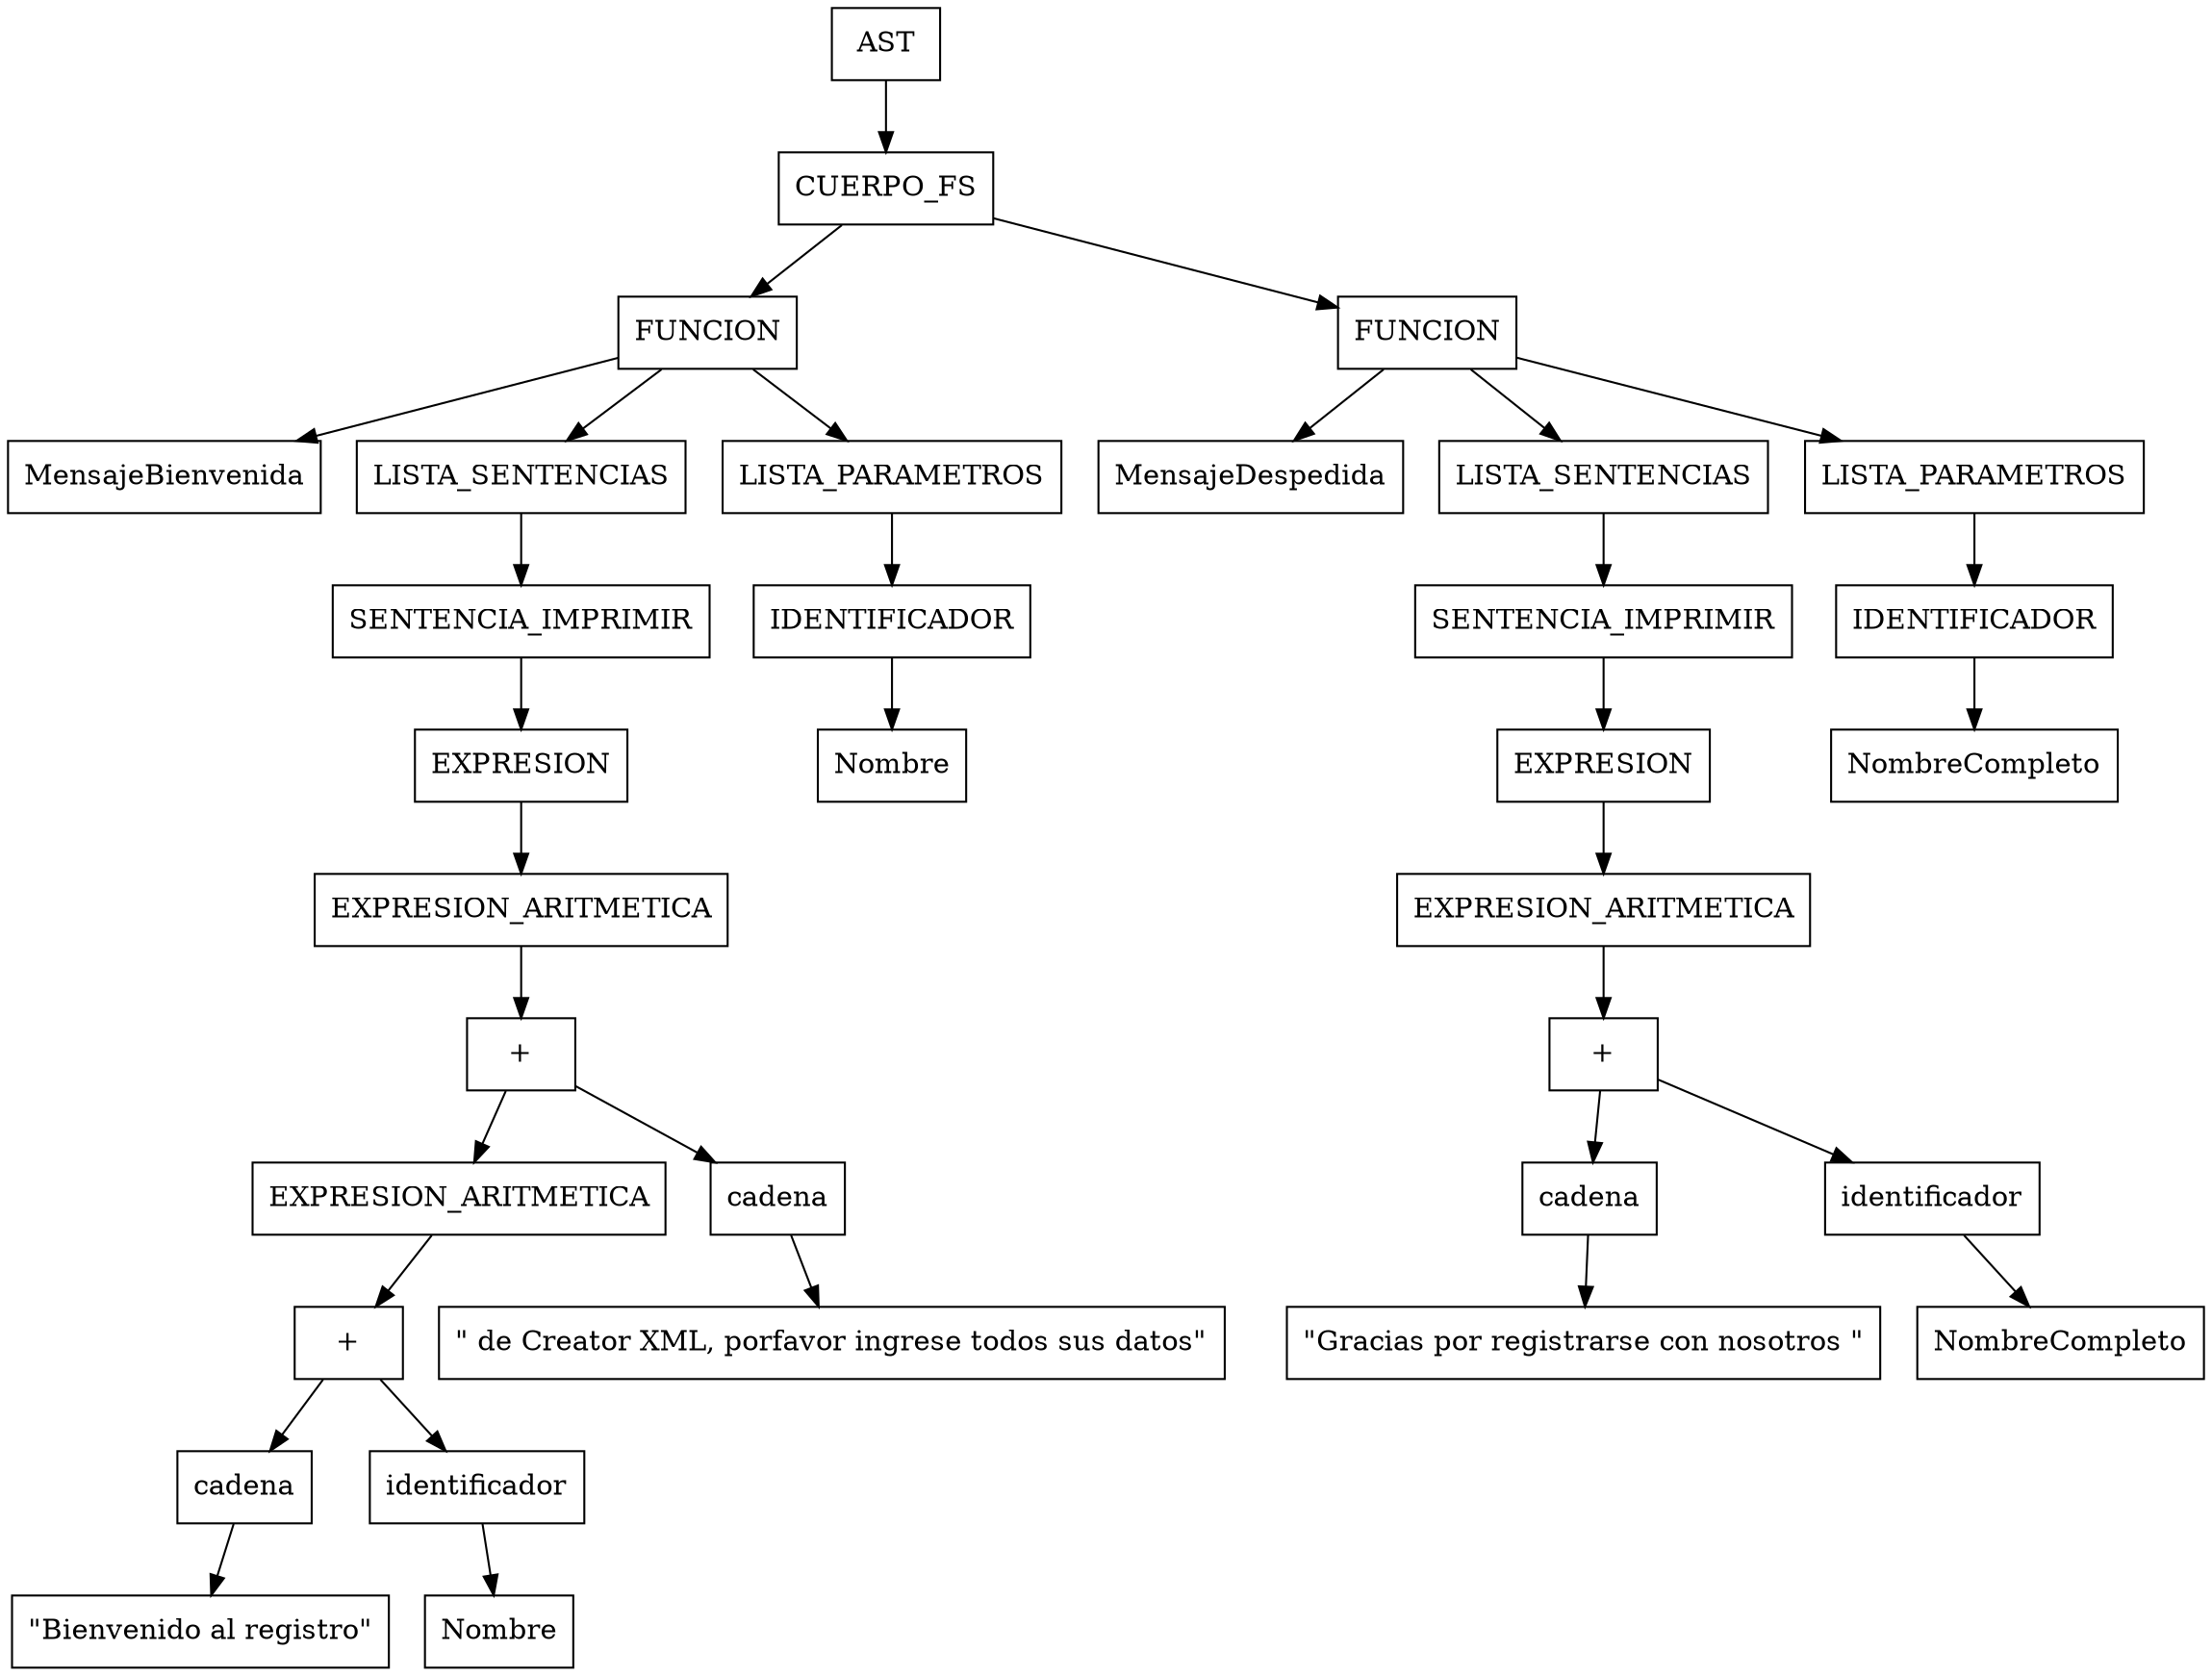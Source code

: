 Digraph G{
node[shape="box"]nodo0[label="AST"];
nodo1[label="CUERPO_FS"];
nodo0->nodo1;
nodo2[label="FUNCION"];
nodo1->nodo2;
nodo3[label="MensajeBienvenida"];
nodo2->nodo3;
nodo4[label="LISTA_SENTENCIAS"];
nodo2->nodo4;
nodo5[label="SENTENCIA_IMPRIMIR"];
nodo4->nodo5;
nodo6[label="EXPRESION"];
nodo5->nodo6;
nodo7[label="EXPRESION_ARITMETICA"];
nodo6->nodo7;
nodo8[label="+"];
nodo7->nodo8;
nodo9[label="EXPRESION_ARITMETICA"];
nodo8->nodo9;
nodo10[label="+"];
nodo9->nodo10;
nodo11[label="cadena"];
nodo10->nodo11;
nodo12[label="\"Bienvenido al registro\""];
nodo11->nodo12;
nodo13[label="identificador"];
nodo10->nodo13;
nodo14[label="Nombre"];
nodo13->nodo14;
nodo15[label="cadena"];
nodo8->nodo15;
nodo16[label="\" de Creator XML, porfavor ingrese todos sus datos\""];
nodo15->nodo16;
nodo17[label="LISTA_PARAMETROS"];
nodo2->nodo17;
nodo18[label="IDENTIFICADOR"];
nodo17->nodo18;
nodo19[label="Nombre"];
nodo18->nodo19;
nodo20[label="FUNCION"];
nodo1->nodo20;
nodo21[label="MensajeDespedida"];
nodo20->nodo21;
nodo22[label="LISTA_SENTENCIAS"];
nodo20->nodo22;
nodo23[label="SENTENCIA_IMPRIMIR"];
nodo22->nodo23;
nodo24[label="EXPRESION"];
nodo23->nodo24;
nodo25[label="EXPRESION_ARITMETICA"];
nodo24->nodo25;
nodo26[label="+"];
nodo25->nodo26;
nodo27[label="cadena"];
nodo26->nodo27;
nodo28[label="\"Gracias por registrarse con nosotros \""];
nodo27->nodo28;
nodo29[label="identificador"];
nodo26->nodo29;
nodo30[label="NombreCompleto"];
nodo29->nodo30;
nodo31[label="LISTA_PARAMETROS"];
nodo20->nodo31;
nodo32[label="IDENTIFICADOR"];
nodo31->nodo32;
nodo33[label="NombreCompleto"];
nodo32->nodo33;
}
